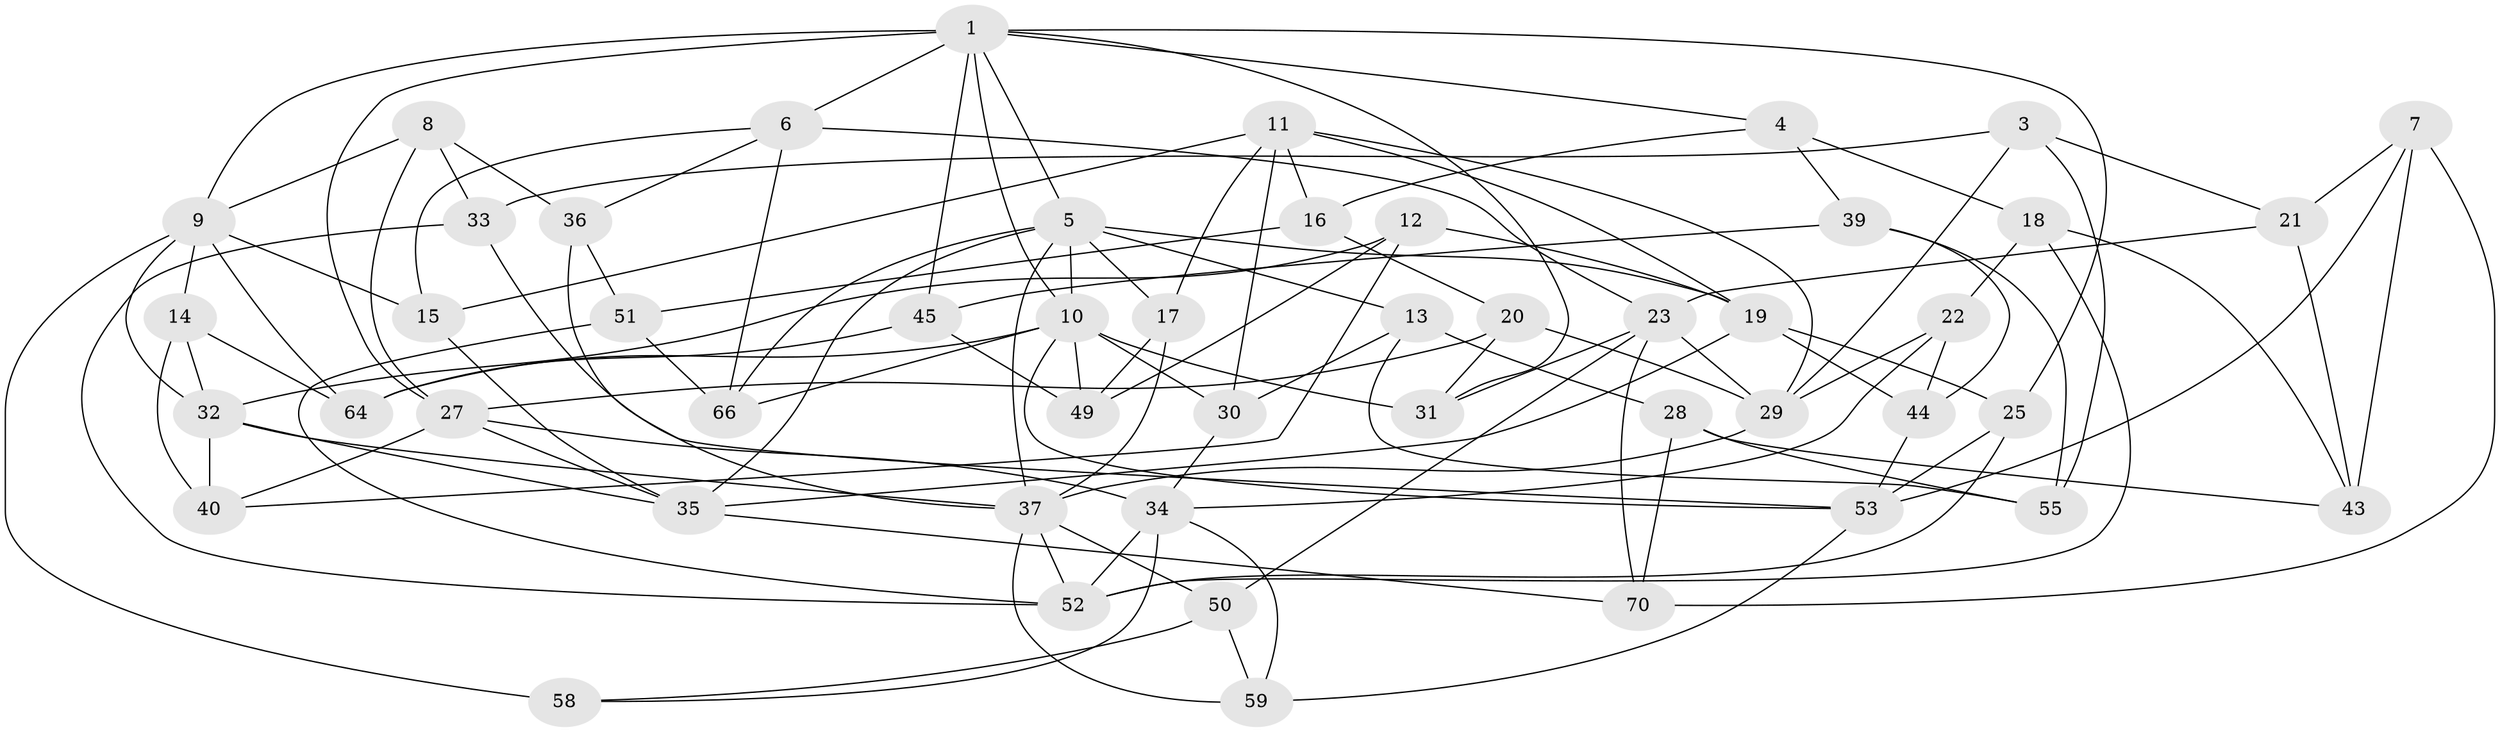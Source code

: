 // original degree distribution, {4: 1.0}
// Generated by graph-tools (version 1.1) at 2025/20/03/04/25 18:20:44]
// undirected, 50 vertices, 120 edges
graph export_dot {
graph [start="1"]
  node [color=gray90,style=filled];
  1 [super="+42+2+57"];
  3;
  4;
  5 [super="+60+48"];
  6 [super="+26"];
  7;
  8;
  9 [super="+46"];
  10 [super="+67+24"];
  11 [super="+38"];
  12;
  13;
  14;
  15;
  16;
  17;
  18;
  19 [super="+65"];
  20;
  21;
  22;
  23 [super="+69"];
  25;
  27 [super="+61"];
  28;
  29 [super="+72"];
  30;
  31;
  32 [super="+63"];
  33;
  34 [super="+47"];
  35 [super="+41"];
  36;
  37 [super="+54"];
  39;
  40;
  43;
  44;
  45;
  49;
  50;
  51;
  52 [super="+68"];
  53 [super="+62"];
  55;
  58;
  59;
  64;
  66;
  70;
  1 -- 4;
  1 -- 45;
  1 -- 25;
  1 -- 6 [weight=2];
  1 -- 5;
  1 -- 31;
  1 -- 9;
  1 -- 27;
  1 -- 10;
  3 -- 55;
  3 -- 21;
  3 -- 33;
  3 -- 29;
  4 -- 18;
  4 -- 16;
  4 -- 39;
  5 -- 66;
  5 -- 13;
  5 -- 17;
  5 -- 19;
  5 -- 35;
  5 -- 37;
  5 -- 10;
  6 -- 66;
  6 -- 36;
  6 -- 15;
  6 -- 23;
  7 -- 43;
  7 -- 70;
  7 -- 21;
  7 -- 53;
  8 -- 27;
  8 -- 36;
  8 -- 33;
  8 -- 9;
  9 -- 58 [weight=2];
  9 -- 15;
  9 -- 64;
  9 -- 32;
  9 -- 14;
  10 -- 49;
  10 -- 53;
  10 -- 64;
  10 -- 66;
  10 -- 31;
  10 -- 30;
  11 -- 16;
  11 -- 19;
  11 -- 30;
  11 -- 17;
  11 -- 15;
  11 -- 29;
  12 -- 49;
  12 -- 19;
  12 -- 32;
  12 -- 40;
  13 -- 30;
  13 -- 55;
  13 -- 28;
  14 -- 40;
  14 -- 64;
  14 -- 32;
  15 -- 35;
  16 -- 51;
  16 -- 20;
  17 -- 49;
  17 -- 37;
  18 -- 22;
  18 -- 43;
  18 -- 52;
  19 -- 44;
  19 -- 25;
  19 -- 35;
  20 -- 27;
  20 -- 31;
  20 -- 29;
  21 -- 43;
  21 -- 23;
  22 -- 29;
  22 -- 34;
  22 -- 44;
  23 -- 70;
  23 -- 29;
  23 -- 50;
  23 -- 31;
  25 -- 52;
  25 -- 53;
  27 -- 35;
  27 -- 40;
  27 -- 34;
  28 -- 55;
  28 -- 70;
  28 -- 43;
  29 -- 37;
  30 -- 34;
  32 -- 37;
  32 -- 40;
  32 -- 35;
  33 -- 53;
  33 -- 52;
  34 -- 52;
  34 -- 59;
  34 -- 58;
  35 -- 70;
  36 -- 51;
  36 -- 37;
  37 -- 52;
  37 -- 50;
  37 -- 59;
  39 -- 55;
  39 -- 45;
  39 -- 44;
  44 -- 53;
  45 -- 49;
  45 -- 64;
  50 -- 59;
  50 -- 58;
  51 -- 52;
  51 -- 66;
  53 -- 59;
}
